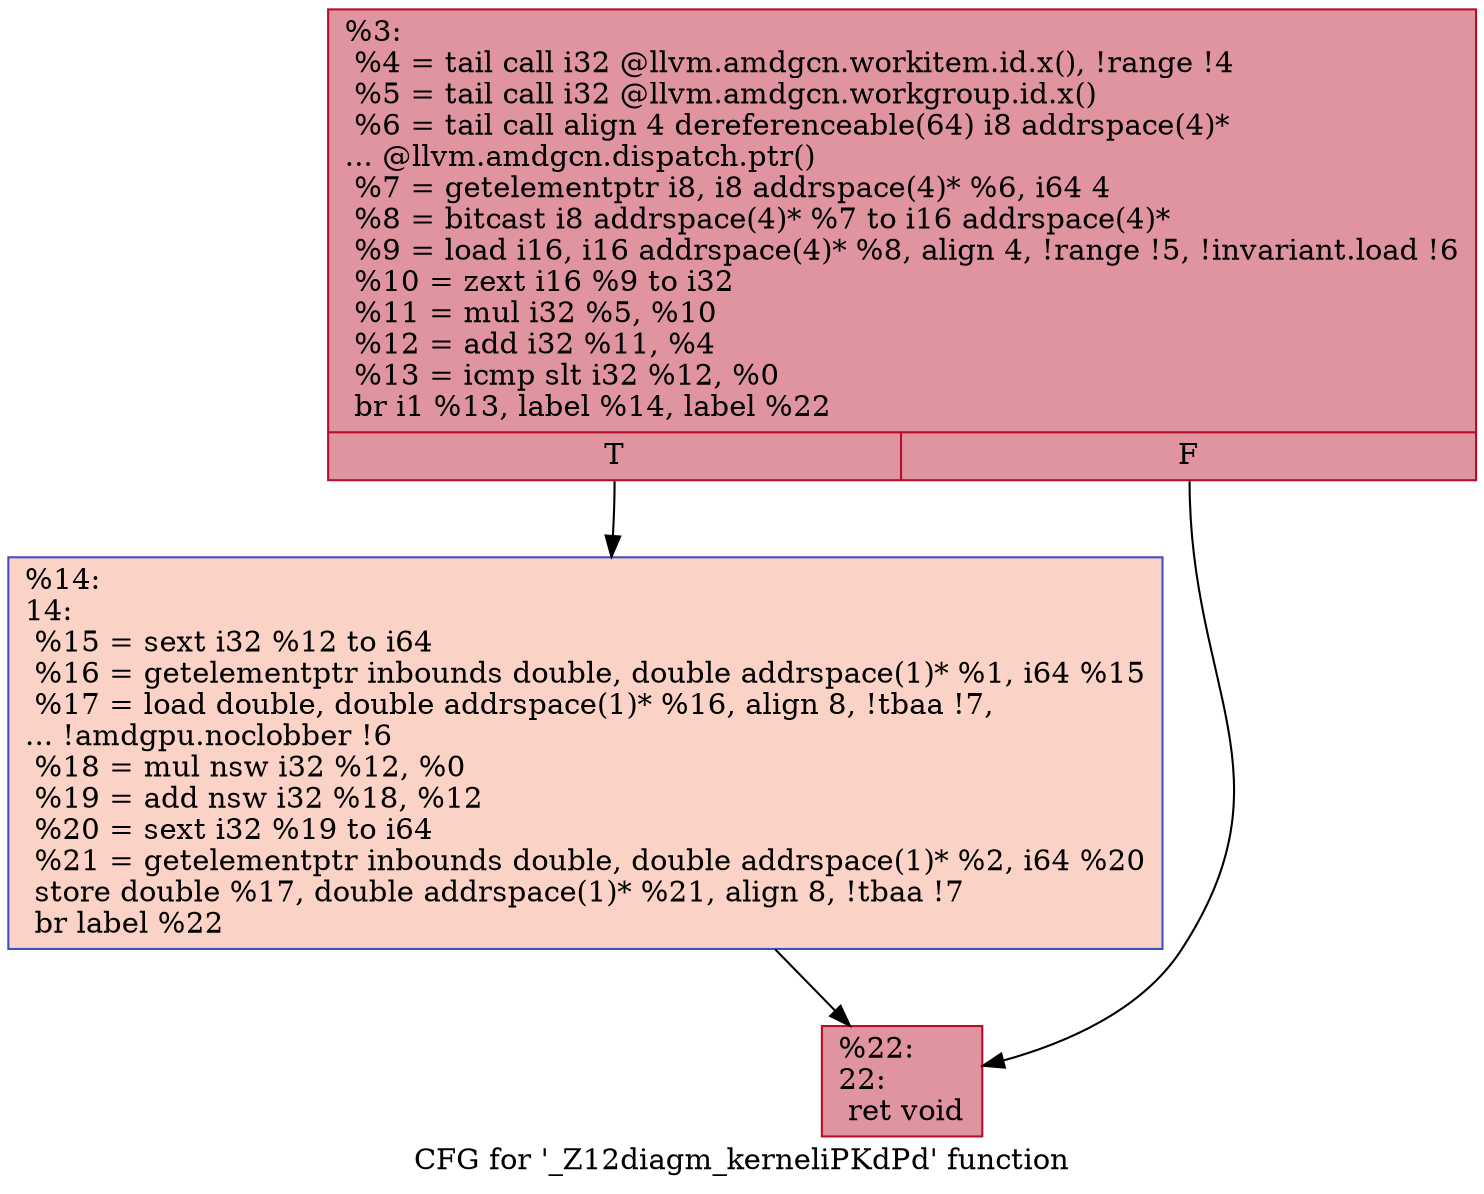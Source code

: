 digraph "CFG for '_Z12diagm_kerneliPKdPd' function" {
	label="CFG for '_Z12diagm_kerneliPKdPd' function";

	Node0x59a1050 [shape=record,color="#b70d28ff", style=filled, fillcolor="#b70d2870",label="{%3:\l  %4 = tail call i32 @llvm.amdgcn.workitem.id.x(), !range !4\l  %5 = tail call i32 @llvm.amdgcn.workgroup.id.x()\l  %6 = tail call align 4 dereferenceable(64) i8 addrspace(4)*\l... @llvm.amdgcn.dispatch.ptr()\l  %7 = getelementptr i8, i8 addrspace(4)* %6, i64 4\l  %8 = bitcast i8 addrspace(4)* %7 to i16 addrspace(4)*\l  %9 = load i16, i16 addrspace(4)* %8, align 4, !range !5, !invariant.load !6\l  %10 = zext i16 %9 to i32\l  %11 = mul i32 %5, %10\l  %12 = add i32 %11, %4\l  %13 = icmp slt i32 %12, %0\l  br i1 %13, label %14, label %22\l|{<s0>T|<s1>F}}"];
	Node0x59a1050:s0 -> Node0x59a1de0;
	Node0x59a1050:s1 -> Node0x59a2fe0;
	Node0x59a1de0 [shape=record,color="#3d50c3ff", style=filled, fillcolor="#f59c7d70",label="{%14:\l14:                                               \l  %15 = sext i32 %12 to i64\l  %16 = getelementptr inbounds double, double addrspace(1)* %1, i64 %15\l  %17 = load double, double addrspace(1)* %16, align 8, !tbaa !7,\l... !amdgpu.noclobber !6\l  %18 = mul nsw i32 %12, %0\l  %19 = add nsw i32 %18, %12\l  %20 = sext i32 %19 to i64\l  %21 = getelementptr inbounds double, double addrspace(1)* %2, i64 %20\l  store double %17, double addrspace(1)* %21, align 8, !tbaa !7\l  br label %22\l}"];
	Node0x59a1de0 -> Node0x59a2fe0;
	Node0x59a2fe0 [shape=record,color="#b70d28ff", style=filled, fillcolor="#b70d2870",label="{%22:\l22:                                               \l  ret void\l}"];
}
